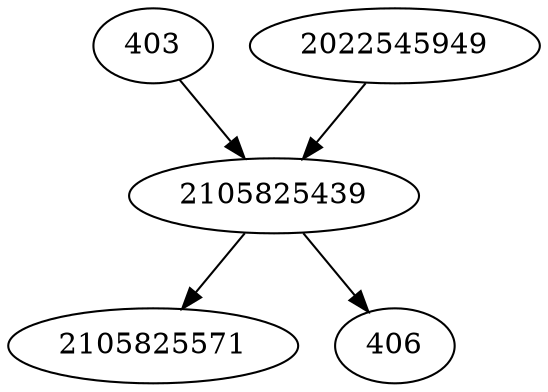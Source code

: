 strict digraph  {
2105825571;
403;
406;
2022545949;
2105825439;
403 -> 2105825439;
2022545949 -> 2105825439;
2105825439 -> 406;
2105825439 -> 2105825571;
}
